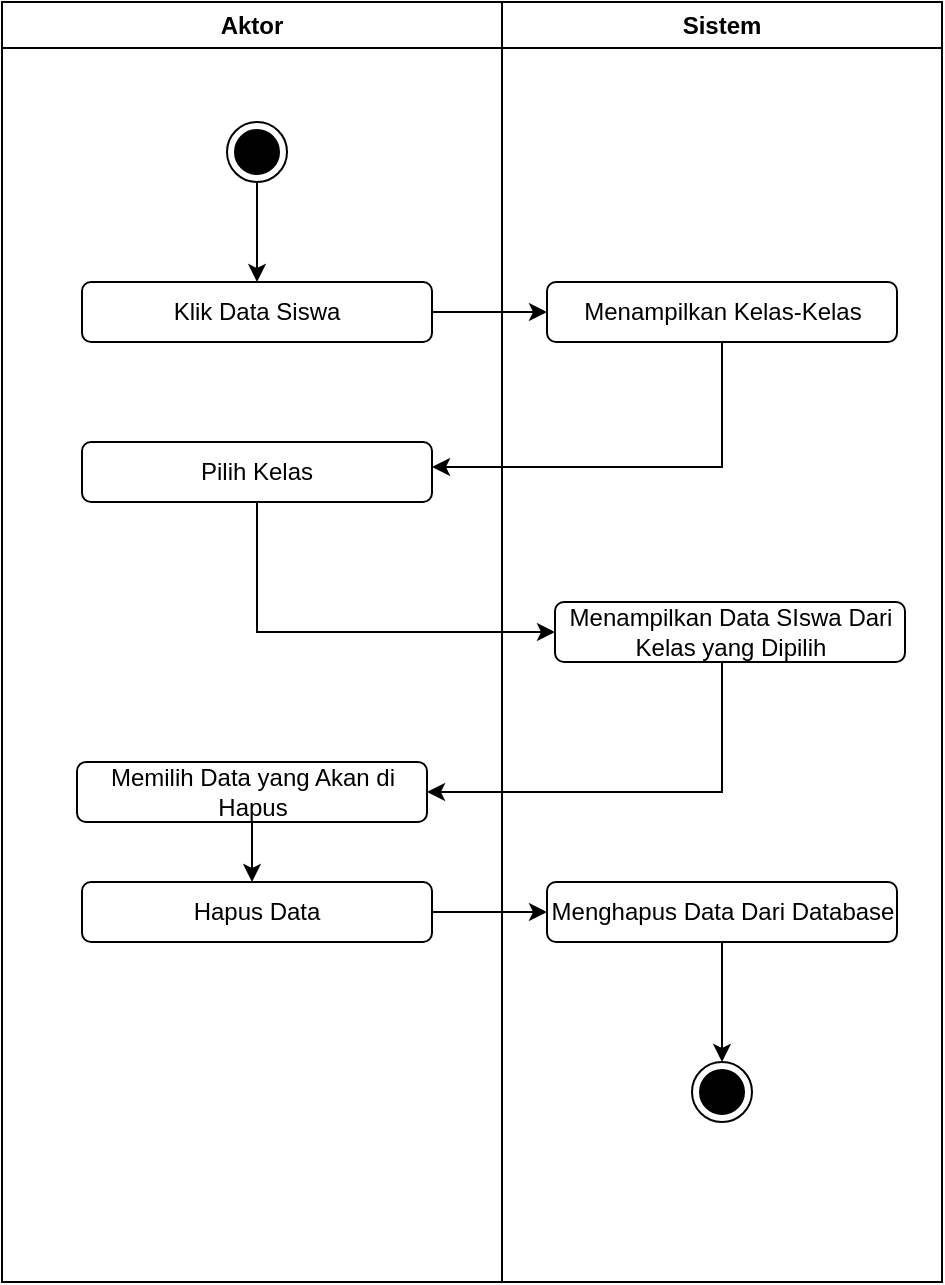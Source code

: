 <mxfile version="21.6.5" type="github">
  <diagram id="kgpKYQtTHZ0yAKxKKP6v" name="Page-1">
    <mxGraphModel dx="797" dy="746" grid="1" gridSize="10" guides="1" tooltips="1" connect="1" arrows="1" fold="1" page="1" pageScale="1" pageWidth="850" pageHeight="1100" math="0" shadow="0">
      <root>
        <mxCell id="0" />
        <mxCell id="1" parent="0" />
        <mxCell id="Cqwxr7UDJMzak0nky_fm-32" value="Aktor" style="swimlane;whiteSpace=wrap;html=1;" vertex="1" parent="1">
          <mxGeometry x="180" y="80" width="250" height="640" as="geometry" />
        </mxCell>
        <mxCell id="Cqwxr7UDJMzak0nky_fm-33" style="edgeStyle=orthogonalEdgeStyle;rounded=0;orthogonalLoop=1;jettySize=auto;html=1;entryX=0.5;entryY=0;entryDx=0;entryDy=0;" edge="1" parent="Cqwxr7UDJMzak0nky_fm-32" source="Cqwxr7UDJMzak0nky_fm-34" target="Cqwxr7UDJMzak0nky_fm-35">
          <mxGeometry relative="1" as="geometry" />
        </mxCell>
        <mxCell id="Cqwxr7UDJMzak0nky_fm-34" value="" style="ellipse;html=1;shape=endState;fillColor=#000000;strokeColor=#000000;" vertex="1" parent="Cqwxr7UDJMzak0nky_fm-32">
          <mxGeometry x="112.5" y="60" width="30" height="30" as="geometry" />
        </mxCell>
        <mxCell id="Cqwxr7UDJMzak0nky_fm-35" value="Klik Data Siswa" style="rounded=1;whiteSpace=wrap;html=1;" vertex="1" parent="Cqwxr7UDJMzak0nky_fm-32">
          <mxGeometry x="40" y="140" width="175" height="30" as="geometry" />
        </mxCell>
        <mxCell id="Cqwxr7UDJMzak0nky_fm-36" value="Pilih Kelas" style="rounded=1;whiteSpace=wrap;html=1;" vertex="1" parent="Cqwxr7UDJMzak0nky_fm-32">
          <mxGeometry x="40" y="220" width="175" height="30" as="geometry" />
        </mxCell>
        <mxCell id="Cqwxr7UDJMzak0nky_fm-57" style="edgeStyle=orthogonalEdgeStyle;rounded=0;orthogonalLoop=1;jettySize=auto;html=1;" edge="1" parent="Cqwxr7UDJMzak0nky_fm-32" source="Cqwxr7UDJMzak0nky_fm-39" target="Cqwxr7UDJMzak0nky_fm-43">
          <mxGeometry relative="1" as="geometry">
            <Array as="points">
              <mxPoint x="128" y="440" />
              <mxPoint x="128" y="440" />
            </Array>
          </mxGeometry>
        </mxCell>
        <mxCell id="Cqwxr7UDJMzak0nky_fm-39" value="Memilih Data yang Akan di Hapus" style="rounded=1;whiteSpace=wrap;html=1;" vertex="1" parent="Cqwxr7UDJMzak0nky_fm-32">
          <mxGeometry x="37.5" y="380" width="175" height="30" as="geometry" />
        </mxCell>
        <mxCell id="Cqwxr7UDJMzak0nky_fm-41" style="edgeStyle=orthogonalEdgeStyle;rounded=0;orthogonalLoop=1;jettySize=auto;html=1;entryX=1;entryY=0.75;entryDx=0;entryDy=0;" edge="1" parent="Cqwxr7UDJMzak0nky_fm-32">
          <mxGeometry relative="1" as="geometry">
            <mxPoint x="360" y="160" as="sourcePoint" />
            <mxPoint x="215" y="232.5" as="targetPoint" />
            <Array as="points">
              <mxPoint x="360" y="233" />
            </Array>
          </mxGeometry>
        </mxCell>
        <mxCell id="Cqwxr7UDJMzak0nky_fm-43" value="Hapus Data" style="rounded=1;whiteSpace=wrap;html=1;" vertex="1" parent="Cqwxr7UDJMzak0nky_fm-32">
          <mxGeometry x="40" y="440" width="175" height="30" as="geometry" />
        </mxCell>
        <mxCell id="Cqwxr7UDJMzak0nky_fm-44" value="Sistem" style="swimlane;whiteSpace=wrap;html=1;" vertex="1" parent="1">
          <mxGeometry x="430" y="80" width="220" height="640" as="geometry" />
        </mxCell>
        <mxCell id="Cqwxr7UDJMzak0nky_fm-45" value="Menampilkan Kelas-Kelas" style="rounded=1;whiteSpace=wrap;html=1;" vertex="1" parent="Cqwxr7UDJMzak0nky_fm-44">
          <mxGeometry x="22.5" y="140" width="175" height="30" as="geometry" />
        </mxCell>
        <mxCell id="Cqwxr7UDJMzak0nky_fm-46" value="Menampilkan Data SIswa Dari Kelas yang Dipilih" style="rounded=1;whiteSpace=wrap;html=1;" vertex="1" parent="Cqwxr7UDJMzak0nky_fm-44">
          <mxGeometry x="26.5" y="300" width="175" height="30" as="geometry" />
        </mxCell>
        <mxCell id="Cqwxr7UDJMzak0nky_fm-48" style="edgeStyle=orthogonalEdgeStyle;rounded=0;orthogonalLoop=1;jettySize=auto;html=1;entryX=0.5;entryY=0;entryDx=0;entryDy=0;" edge="1" parent="Cqwxr7UDJMzak0nky_fm-44" source="Cqwxr7UDJMzak0nky_fm-49" target="Cqwxr7UDJMzak0nky_fm-50">
          <mxGeometry relative="1" as="geometry" />
        </mxCell>
        <mxCell id="Cqwxr7UDJMzak0nky_fm-49" value="Menghapus Data Dari Database" style="rounded=1;whiteSpace=wrap;html=1;" vertex="1" parent="Cqwxr7UDJMzak0nky_fm-44">
          <mxGeometry x="22.5" y="440" width="175" height="30" as="geometry" />
        </mxCell>
        <mxCell id="Cqwxr7UDJMzak0nky_fm-50" value="" style="ellipse;html=1;shape=endState;fillColor=#000000;strokeColor=#000000;" vertex="1" parent="Cqwxr7UDJMzak0nky_fm-44">
          <mxGeometry x="95" y="530" width="30" height="30" as="geometry" />
        </mxCell>
        <mxCell id="Cqwxr7UDJMzak0nky_fm-51" style="edgeStyle=orthogonalEdgeStyle;rounded=0;orthogonalLoop=1;jettySize=auto;html=1;exitX=1;exitY=0.5;exitDx=0;exitDy=0;entryX=0;entryY=0.5;entryDx=0;entryDy=0;" edge="1" parent="1" source="Cqwxr7UDJMzak0nky_fm-35" target="Cqwxr7UDJMzak0nky_fm-45">
          <mxGeometry relative="1" as="geometry" />
        </mxCell>
        <mxCell id="Cqwxr7UDJMzak0nky_fm-52" style="edgeStyle=orthogonalEdgeStyle;rounded=0;orthogonalLoop=1;jettySize=auto;html=1;" edge="1" parent="1" source="Cqwxr7UDJMzak0nky_fm-36" target="Cqwxr7UDJMzak0nky_fm-46">
          <mxGeometry relative="1" as="geometry">
            <Array as="points">
              <mxPoint x="308" y="395" />
            </Array>
          </mxGeometry>
        </mxCell>
        <mxCell id="Cqwxr7UDJMzak0nky_fm-58" style="edgeStyle=orthogonalEdgeStyle;rounded=0;orthogonalLoop=1;jettySize=auto;html=1;exitX=1;exitY=0.5;exitDx=0;exitDy=0;entryX=0;entryY=0.5;entryDx=0;entryDy=0;" edge="1" parent="1" source="Cqwxr7UDJMzak0nky_fm-43" target="Cqwxr7UDJMzak0nky_fm-49">
          <mxGeometry relative="1" as="geometry" />
        </mxCell>
        <mxCell id="Cqwxr7UDJMzak0nky_fm-61" style="edgeStyle=orthogonalEdgeStyle;rounded=0;orthogonalLoop=1;jettySize=auto;html=1;entryX=1;entryY=0.5;entryDx=0;entryDy=0;" edge="1" parent="1" source="Cqwxr7UDJMzak0nky_fm-46" target="Cqwxr7UDJMzak0nky_fm-39">
          <mxGeometry relative="1" as="geometry">
            <Array as="points">
              <mxPoint x="540" y="475" />
            </Array>
          </mxGeometry>
        </mxCell>
      </root>
    </mxGraphModel>
  </diagram>
</mxfile>
